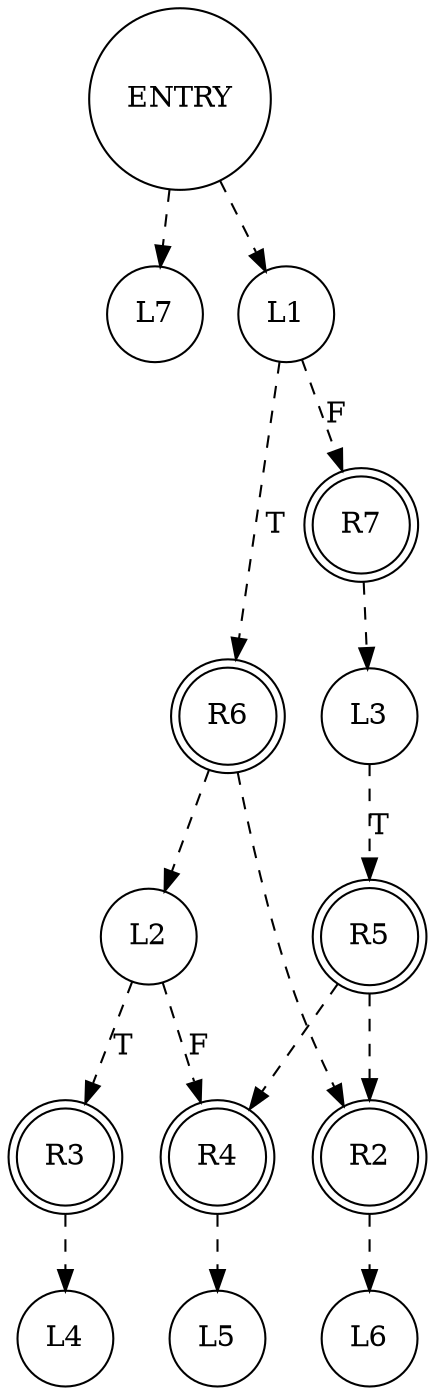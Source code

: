 digraph G {
	edge[style=dashed];

	L7 [label="L7", shape=circle];
	L6 [label="L6", shape=circle];
	L4 [label="L4", shape=circle];
	L5 [label="L5", shape=circle];
	L2 [label="L2", shape=circle];
	L3 [label="L3", shape=circle];
	L1 [label="L1", shape=circle];

	R1 [label="ENTRY", shape=circle];
	R2 [label="R2", shape=doublecircle];
	R3 [label="R3", shape=doublecircle];
	R5 [label="R5", shape=doublecircle];
	R4 [label="R4", shape=doublecircle];
	R6 [label="R6", shape=doublecircle];
	R7 [label="R7", shape=doublecircle];

	R6 -> L2;
	R1 -> L1;
	R7 -> L3;
	R3 -> L4;
	R4 -> L5;
	R1 -> L7;
	R2 -> L6;

	R5 -> R2;
	R6 -> R2;
	L2 -> R3 [label="T"];
	L3 -> R5 [label="T"];
	L2 -> R4 [label="F"];
	R5 -> R4;
	L1 -> R6 [label="T"];
	L1 -> R7 [label="F"];
}
